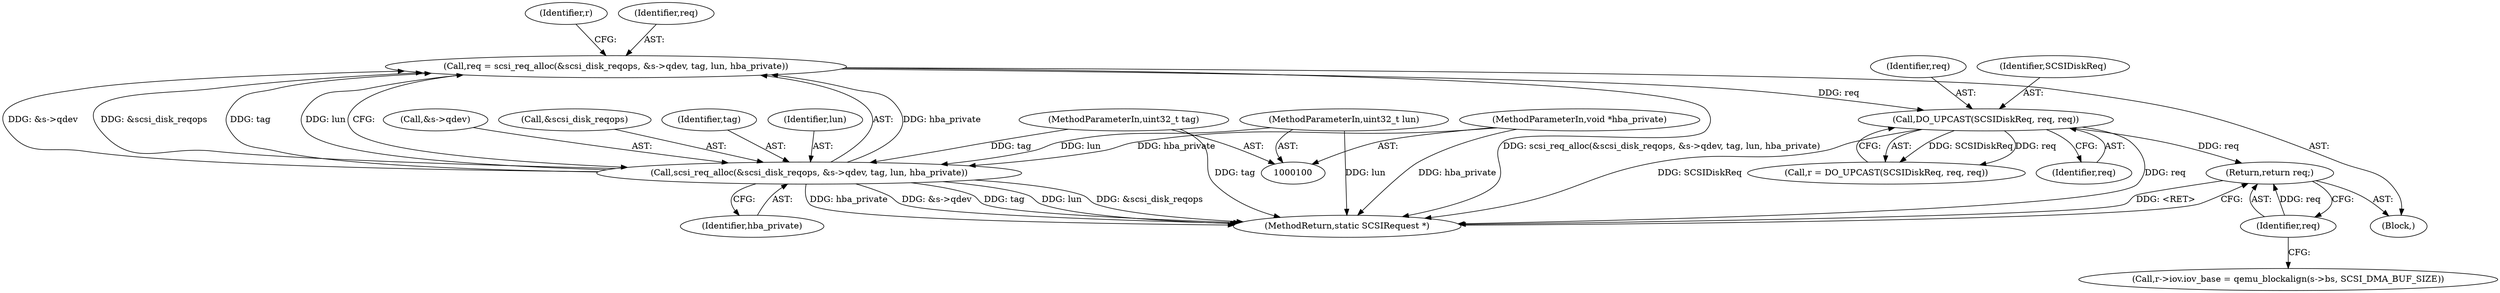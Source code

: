 digraph "0_qemu_7285477ab11831b1cf56e45878a89170dd06d9b9_3@pointer" {
"1000144" [label="(Return,return req;)"];
"1000145" [label="(Identifier,req)"];
"1000129" [label="(Call,DO_UPCAST(SCSIDiskReq, req, req))"];
"1000115" [label="(Call,req = scsi_req_alloc(&scsi_disk_reqops, &s->qdev, tag, lun, hba_private))"];
"1000117" [label="(Call,scsi_req_alloc(&scsi_disk_reqops, &s->qdev, tag, lun, hba_private))"];
"1000102" [label="(MethodParameterIn,uint32_t tag)"];
"1000103" [label="(MethodParameterIn,uint32_t lun)"];
"1000104" [label="(MethodParameterIn,void *hba_private)"];
"1000126" [label="(Identifier,hba_private)"];
"1000128" [label="(Identifier,r)"];
"1000130" [label="(Identifier,SCSIDiskReq)"];
"1000104" [label="(MethodParameterIn,void *hba_private)"];
"1000117" [label="(Call,scsi_req_alloc(&scsi_disk_reqops, &s->qdev, tag, lun, hba_private))"];
"1000120" [label="(Call,&s->qdev)"];
"1000118" [label="(Call,&scsi_disk_reqops)"];
"1000146" [label="(MethodReturn,static SCSIRequest *)"];
"1000124" [label="(Identifier,tag)"];
"1000129" [label="(Call,DO_UPCAST(SCSIDiskReq, req, req))"];
"1000133" [label="(Call,r->iov.iov_base = qemu_blockalign(s->bs, SCSI_DMA_BUF_SIZE))"];
"1000131" [label="(Identifier,req)"];
"1000125" [label="(Identifier,lun)"];
"1000127" [label="(Call,r = DO_UPCAST(SCSIDiskReq, req, req))"];
"1000103" [label="(MethodParameterIn,uint32_t lun)"];
"1000102" [label="(MethodParameterIn,uint32_t tag)"];
"1000116" [label="(Identifier,req)"];
"1000115" [label="(Call,req = scsi_req_alloc(&scsi_disk_reqops, &s->qdev, tag, lun, hba_private))"];
"1000132" [label="(Identifier,req)"];
"1000145" [label="(Identifier,req)"];
"1000105" [label="(Block,)"];
"1000144" [label="(Return,return req;)"];
"1000144" -> "1000105"  [label="AST: "];
"1000144" -> "1000145"  [label="CFG: "];
"1000145" -> "1000144"  [label="AST: "];
"1000146" -> "1000144"  [label="CFG: "];
"1000144" -> "1000146"  [label="DDG: <RET>"];
"1000145" -> "1000144"  [label="DDG: req"];
"1000129" -> "1000144"  [label="DDG: req"];
"1000145" -> "1000133"  [label="CFG: "];
"1000129" -> "1000127"  [label="AST: "];
"1000129" -> "1000132"  [label="CFG: "];
"1000130" -> "1000129"  [label="AST: "];
"1000131" -> "1000129"  [label="AST: "];
"1000132" -> "1000129"  [label="AST: "];
"1000127" -> "1000129"  [label="CFG: "];
"1000129" -> "1000146"  [label="DDG: SCSIDiskReq"];
"1000129" -> "1000146"  [label="DDG: req"];
"1000129" -> "1000127"  [label="DDG: SCSIDiskReq"];
"1000129" -> "1000127"  [label="DDG: req"];
"1000115" -> "1000129"  [label="DDG: req"];
"1000115" -> "1000105"  [label="AST: "];
"1000115" -> "1000117"  [label="CFG: "];
"1000116" -> "1000115"  [label="AST: "];
"1000117" -> "1000115"  [label="AST: "];
"1000128" -> "1000115"  [label="CFG: "];
"1000115" -> "1000146"  [label="DDG: scsi_req_alloc(&scsi_disk_reqops, &s->qdev, tag, lun, hba_private)"];
"1000117" -> "1000115"  [label="DDG: hba_private"];
"1000117" -> "1000115"  [label="DDG: &s->qdev"];
"1000117" -> "1000115"  [label="DDG: &scsi_disk_reqops"];
"1000117" -> "1000115"  [label="DDG: tag"];
"1000117" -> "1000115"  [label="DDG: lun"];
"1000117" -> "1000126"  [label="CFG: "];
"1000118" -> "1000117"  [label="AST: "];
"1000120" -> "1000117"  [label="AST: "];
"1000124" -> "1000117"  [label="AST: "];
"1000125" -> "1000117"  [label="AST: "];
"1000126" -> "1000117"  [label="AST: "];
"1000117" -> "1000146"  [label="DDG: lun"];
"1000117" -> "1000146"  [label="DDG: &scsi_disk_reqops"];
"1000117" -> "1000146"  [label="DDG: hba_private"];
"1000117" -> "1000146"  [label="DDG: &s->qdev"];
"1000117" -> "1000146"  [label="DDG: tag"];
"1000102" -> "1000117"  [label="DDG: tag"];
"1000103" -> "1000117"  [label="DDG: lun"];
"1000104" -> "1000117"  [label="DDG: hba_private"];
"1000102" -> "1000100"  [label="AST: "];
"1000102" -> "1000146"  [label="DDG: tag"];
"1000103" -> "1000100"  [label="AST: "];
"1000103" -> "1000146"  [label="DDG: lun"];
"1000104" -> "1000100"  [label="AST: "];
"1000104" -> "1000146"  [label="DDG: hba_private"];
}
